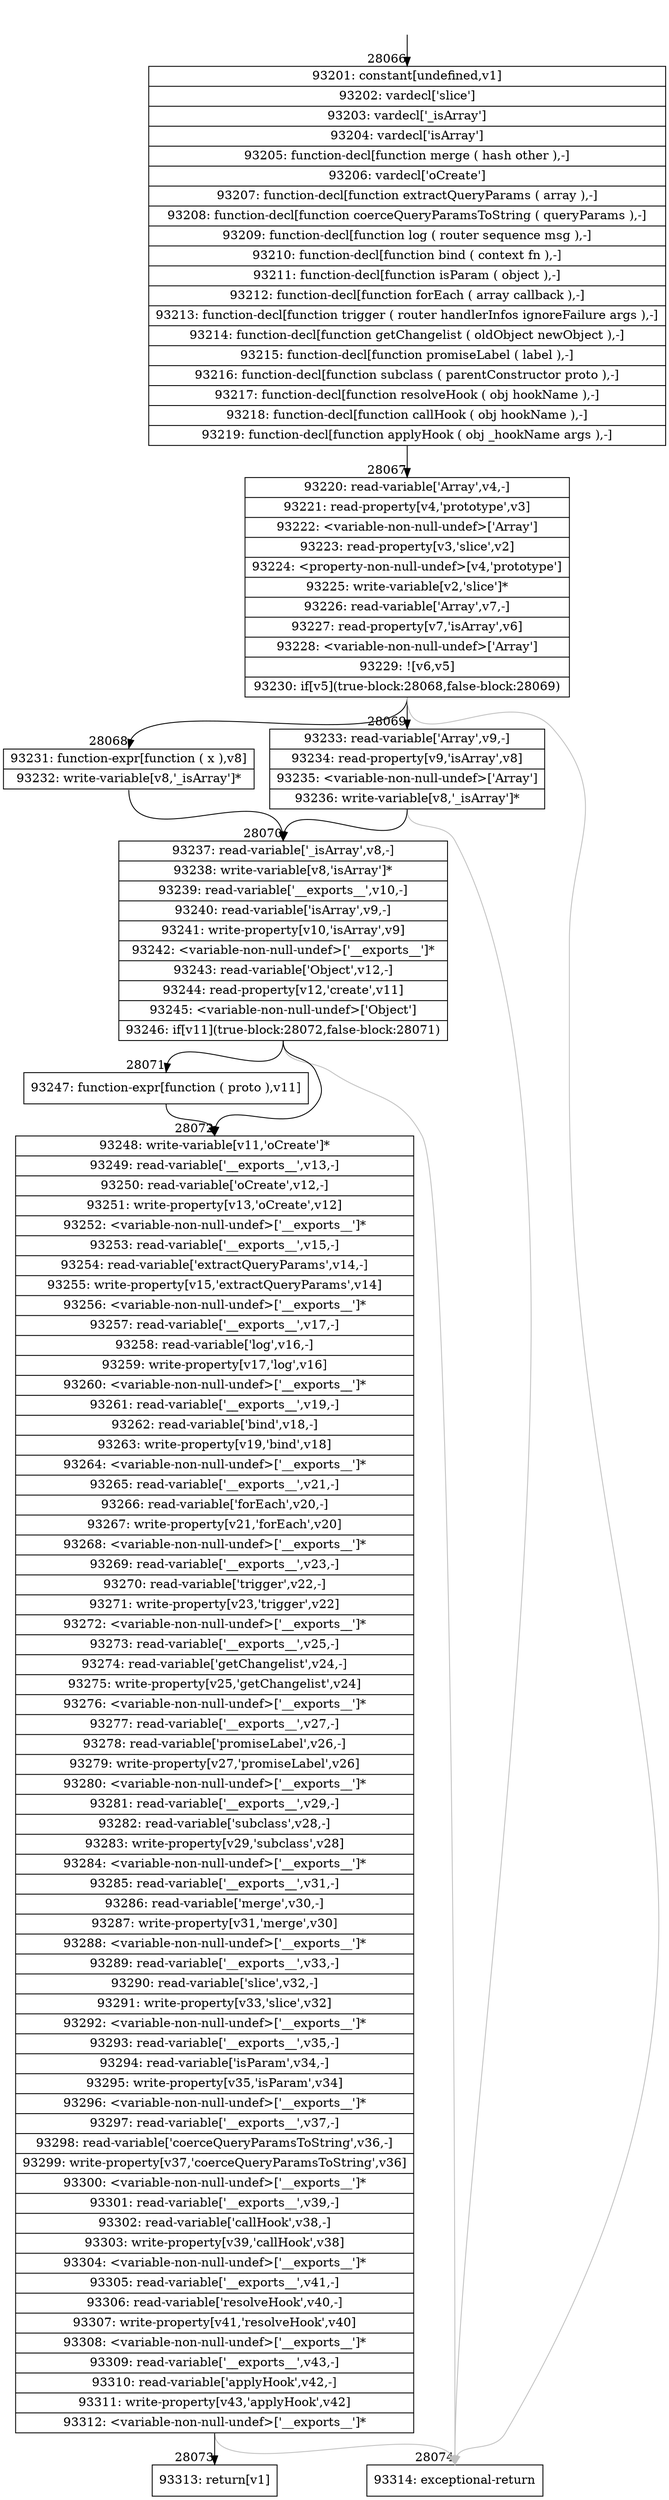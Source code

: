 digraph {
rankdir="TD"
BB_entry2434[shape=none,label=""];
BB_entry2434 -> BB28066 [tailport=s, headport=n, headlabel="    28066"]
BB28066 [shape=record label="{93201: constant[undefined,v1]|93202: vardecl['slice']|93203: vardecl['_isArray']|93204: vardecl['isArray']|93205: function-decl[function merge ( hash other ),-]|93206: vardecl['oCreate']|93207: function-decl[function extractQueryParams ( array ),-]|93208: function-decl[function coerceQueryParamsToString ( queryParams ),-]|93209: function-decl[function log ( router sequence msg ),-]|93210: function-decl[function bind ( context fn ),-]|93211: function-decl[function isParam ( object ),-]|93212: function-decl[function forEach ( array callback ),-]|93213: function-decl[function trigger ( router handlerInfos ignoreFailure args ),-]|93214: function-decl[function getChangelist ( oldObject newObject ),-]|93215: function-decl[function promiseLabel ( label ),-]|93216: function-decl[function subclass ( parentConstructor proto ),-]|93217: function-decl[function resolveHook ( obj hookName ),-]|93218: function-decl[function callHook ( obj hookName ),-]|93219: function-decl[function applyHook ( obj _hookName args ),-]}" ] 
BB28066 -> BB28067 [tailport=s, headport=n, headlabel="      28067"]
BB28067 [shape=record label="{93220: read-variable['Array',v4,-]|93221: read-property[v4,'prototype',v3]|93222: \<variable-non-null-undef\>['Array']|93223: read-property[v3,'slice',v2]|93224: \<property-non-null-undef\>[v4,'prototype']|93225: write-variable[v2,'slice']*|93226: read-variable['Array',v7,-]|93227: read-property[v7,'isArray',v6]|93228: \<variable-non-null-undef\>['Array']|93229: ![v6,v5]|93230: if[v5](true-block:28068,false-block:28069)}" ] 
BB28067 -> BB28068 [tailport=s, headport=n, headlabel="      28068"]
BB28067 -> BB28069 [tailport=s, headport=n, headlabel="      28069"]
BB28067 -> BB28074 [tailport=s, headport=n, color=gray, headlabel="      28074"]
BB28068 [shape=record label="{93231: function-expr[function ( x ),v8]|93232: write-variable[v8,'_isArray']*}" ] 
BB28068 -> BB28070 [tailport=s, headport=n, headlabel="      28070"]
BB28069 [shape=record label="{93233: read-variable['Array',v9,-]|93234: read-property[v9,'isArray',v8]|93235: \<variable-non-null-undef\>['Array']|93236: write-variable[v8,'_isArray']*}" ] 
BB28069 -> BB28070 [tailport=s, headport=n]
BB28069 -> BB28074 [tailport=s, headport=n, color=gray]
BB28070 [shape=record label="{93237: read-variable['_isArray',v8,-]|93238: write-variable[v8,'isArray']*|93239: read-variable['__exports__',v10,-]|93240: read-variable['isArray',v9,-]|93241: write-property[v10,'isArray',v9]|93242: \<variable-non-null-undef\>['__exports__']*|93243: read-variable['Object',v12,-]|93244: read-property[v12,'create',v11]|93245: \<variable-non-null-undef\>['Object']|93246: if[v11](true-block:28072,false-block:28071)}" ] 
BB28070 -> BB28072 [tailport=s, headport=n, headlabel="      28072"]
BB28070 -> BB28071 [tailport=s, headport=n, headlabel="      28071"]
BB28070 -> BB28074 [tailport=s, headport=n, color=gray]
BB28071 [shape=record label="{93247: function-expr[function ( proto ),v11]}" ] 
BB28071 -> BB28072 [tailport=s, headport=n]
BB28072 [shape=record label="{93248: write-variable[v11,'oCreate']*|93249: read-variable['__exports__',v13,-]|93250: read-variable['oCreate',v12,-]|93251: write-property[v13,'oCreate',v12]|93252: \<variable-non-null-undef\>['__exports__']*|93253: read-variable['__exports__',v15,-]|93254: read-variable['extractQueryParams',v14,-]|93255: write-property[v15,'extractQueryParams',v14]|93256: \<variable-non-null-undef\>['__exports__']*|93257: read-variable['__exports__',v17,-]|93258: read-variable['log',v16,-]|93259: write-property[v17,'log',v16]|93260: \<variable-non-null-undef\>['__exports__']*|93261: read-variable['__exports__',v19,-]|93262: read-variable['bind',v18,-]|93263: write-property[v19,'bind',v18]|93264: \<variable-non-null-undef\>['__exports__']*|93265: read-variable['__exports__',v21,-]|93266: read-variable['forEach',v20,-]|93267: write-property[v21,'forEach',v20]|93268: \<variable-non-null-undef\>['__exports__']*|93269: read-variable['__exports__',v23,-]|93270: read-variable['trigger',v22,-]|93271: write-property[v23,'trigger',v22]|93272: \<variable-non-null-undef\>['__exports__']*|93273: read-variable['__exports__',v25,-]|93274: read-variable['getChangelist',v24,-]|93275: write-property[v25,'getChangelist',v24]|93276: \<variable-non-null-undef\>['__exports__']*|93277: read-variable['__exports__',v27,-]|93278: read-variable['promiseLabel',v26,-]|93279: write-property[v27,'promiseLabel',v26]|93280: \<variable-non-null-undef\>['__exports__']*|93281: read-variable['__exports__',v29,-]|93282: read-variable['subclass',v28,-]|93283: write-property[v29,'subclass',v28]|93284: \<variable-non-null-undef\>['__exports__']*|93285: read-variable['__exports__',v31,-]|93286: read-variable['merge',v30,-]|93287: write-property[v31,'merge',v30]|93288: \<variable-non-null-undef\>['__exports__']*|93289: read-variable['__exports__',v33,-]|93290: read-variable['slice',v32,-]|93291: write-property[v33,'slice',v32]|93292: \<variable-non-null-undef\>['__exports__']*|93293: read-variable['__exports__',v35,-]|93294: read-variable['isParam',v34,-]|93295: write-property[v35,'isParam',v34]|93296: \<variable-non-null-undef\>['__exports__']*|93297: read-variable['__exports__',v37,-]|93298: read-variable['coerceQueryParamsToString',v36,-]|93299: write-property[v37,'coerceQueryParamsToString',v36]|93300: \<variable-non-null-undef\>['__exports__']*|93301: read-variable['__exports__',v39,-]|93302: read-variable['callHook',v38,-]|93303: write-property[v39,'callHook',v38]|93304: \<variable-non-null-undef\>['__exports__']*|93305: read-variable['__exports__',v41,-]|93306: read-variable['resolveHook',v40,-]|93307: write-property[v41,'resolveHook',v40]|93308: \<variable-non-null-undef\>['__exports__']*|93309: read-variable['__exports__',v43,-]|93310: read-variable['applyHook',v42,-]|93311: write-property[v43,'applyHook',v42]|93312: \<variable-non-null-undef\>['__exports__']*}" ] 
BB28072 -> BB28073 [tailport=s, headport=n, headlabel="      28073"]
BB28072 -> BB28074 [tailport=s, headport=n, color=gray]
BB28073 [shape=record label="{93313: return[v1]}" ] 
BB28074 [shape=record label="{93314: exceptional-return}" ] 
//#$~ 50227
}

